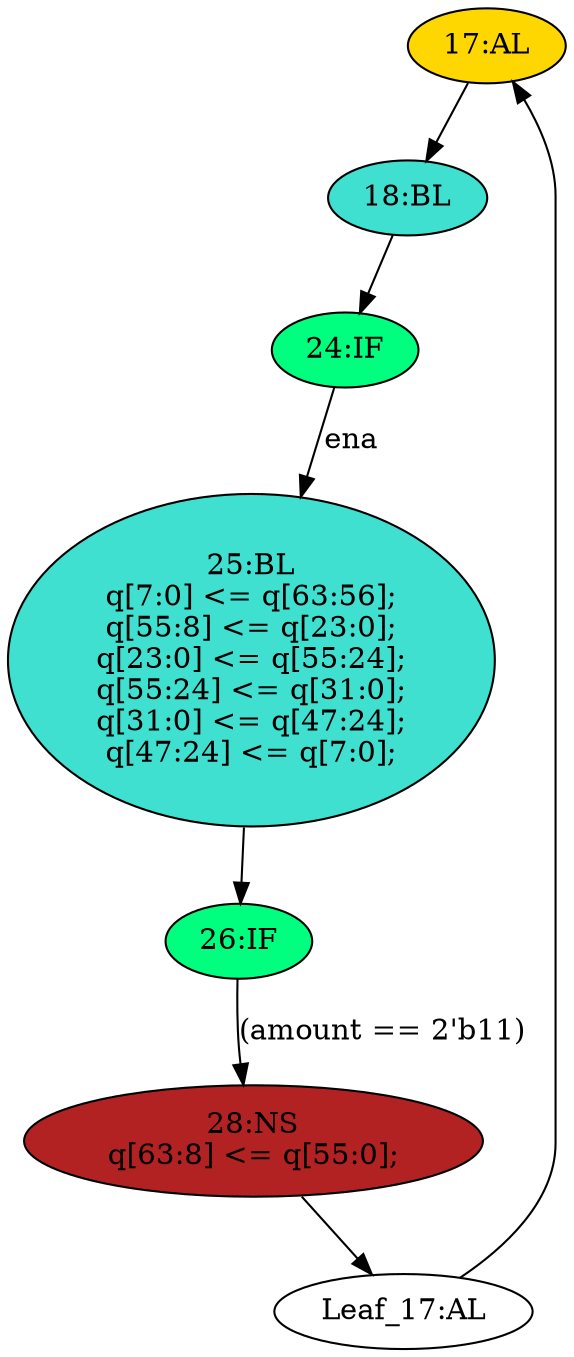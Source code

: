 strict digraph "compose( ,  )" {
	node [label="\N"];
	"17:AL"	[ast="<pyverilog.vparser.ast.Always object at 0x7f83d5b371d0>",
		clk_sens=True,
		fillcolor=gold,
		label="17:AL",
		sens="['clk']",
		statements="[]",
		style=filled,
		typ=Always,
		use_var="['q', 'ena', 'amount']"];
	"18:BL"	[ast="<pyverilog.vparser.ast.Block object at 0x7f83d5b234d0>",
		fillcolor=turquoise,
		label="18:BL",
		statements="[]",
		style=filled,
		typ=Block];
	"17:AL" -> "18:BL"	[cond="[]",
		lineno=None];
	"28:NS"	[ast="<pyverilog.vparser.ast.NonblockingSubstitution object at 0x7f83d5b31650>",
		fillcolor=firebrick,
		label="28:NS
q[63:8] <= q[55:0];",
		statements="[<pyverilog.vparser.ast.NonblockingSubstitution object at 0x7f83d5b31650>]",
		style=filled,
		typ=NonblockingSubstitution];
	"Leaf_17:AL"	[def_var="['q']",
		label="Leaf_17:AL"];
	"28:NS" -> "Leaf_17:AL"	[cond="[]",
		lineno=None];
	"24:IF"	[ast="<pyverilog.vparser.ast.IfStatement object at 0x7f83d5b23790>",
		fillcolor=springgreen,
		label="24:IF",
		statements="[]",
		style=filled,
		typ=IfStatement];
	"18:BL" -> "24:IF"	[cond="[]",
		lineno=None];
	"25:BL"	[ast="<pyverilog.vparser.ast.Block object at 0x7f83d5798290>",
		fillcolor=turquoise,
		label="25:BL
q[7:0] <= q[63:56];
q[55:8] <= q[23:0];
q[23:0] <= q[55:24];
q[55:24] <= q[31:0];
q[31:0] <= q[47:24];
q[47:24] <= q[7:0];",
		statements="[<pyverilog.vparser.ast.NonblockingSubstitution object at 0x7f83d5b26e90>, <pyverilog.vparser.ast.NonblockingSubstitution object \
at 0x7f83d5b26290>, <pyverilog.vparser.ast.NonblockingSubstitution object at 0x7f83d5ba0d10>, <pyverilog.vparser.ast.NonblockingSubstitution \
object at 0x7f83d57983d0>, <pyverilog.vparser.ast.NonblockingSubstitution object at 0x7f83d5798a50>, <pyverilog.vparser.ast.NonblockingSubstitution \
object at 0x7f83d5798910>]",
		style=filled,
		typ=Block];
	"24:IF" -> "25:BL"	[cond="['ena']",
		label=ena,
		lineno=24];
	"26:IF"	[ast="<pyverilog.vparser.ast.IfStatement object at 0x7f83d5b31150>",
		fillcolor=springgreen,
		label="26:IF",
		statements="[]",
		style=filled,
		typ=IfStatement];
	"26:IF" -> "28:NS"	[cond="['amount']",
		label="(amount == 2'b11)",
		lineno=26];
	"25:BL" -> "26:IF"	[cond="[]",
		lineno=None];
	"Leaf_17:AL" -> "17:AL";
}
